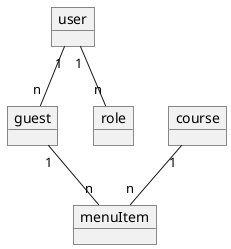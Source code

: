 @startuml test
object user
object guest
object menuItem
object course
object role

user "1" -- "n" guest
user "1" -- "n" role
guest "1" -- "n" menuItem
course "1" -- "n" menuItem
@enduml
